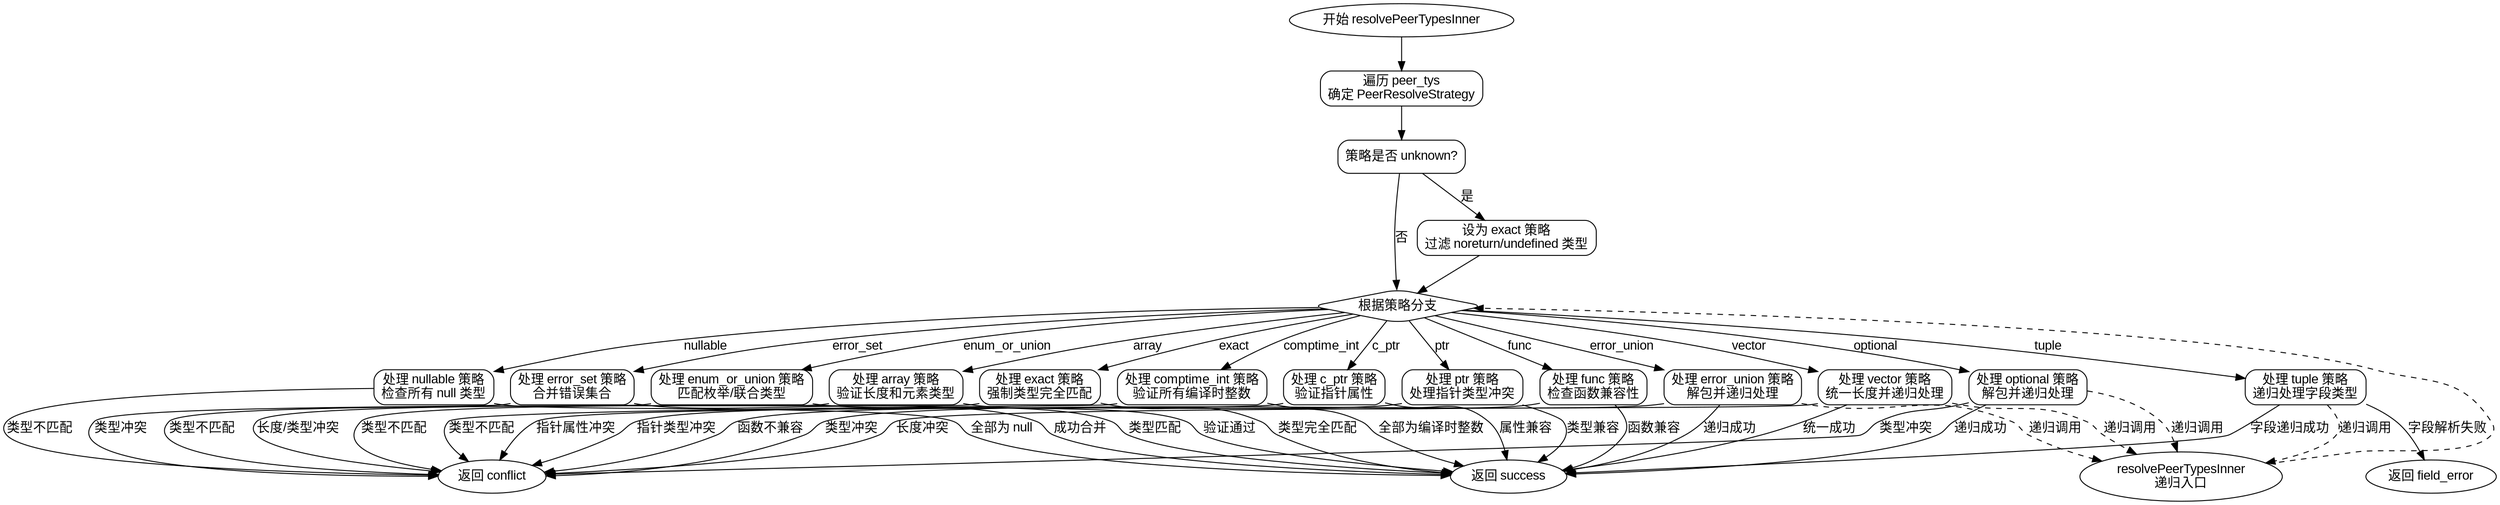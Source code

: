 
digraph resolvePeerTypesInner {
    graph [fontname="Arial", rankdir=TB];
    node [fontname="Arial", shape=box, style=rounded];
    edge [fontname="Arial"];

    start [label="开始 resolvePeerTypesInner", shape=ellipse];
    determine_strategy [label="遍历 peer_tys\n确定 PeerResolveStrategy"];
    check_unknown [label="策略是否 unknown?"];
    handle_unknown [label="设为 exact 策略\n过滤 noreturn/undefined 类型"];
    strategy_switch [label="根据策略分支", shape=diamond];

    error_set [label="处理 error_set 策略\n合并错误集合"];
    error_union [label="处理 error_union 策略\n解包并递归处理"];
    nullable [label="处理 nullable 策略\n检查所有 null 类型"];
    optional [label="处理 optional 策略\n解包并递归处理"];
    array [label="处理 array 策略\n验证长度和元素类型"];
    vector [label="处理 vector 策略\n统一长度并递归处理"];
    c_ptr [label="处理 c_ptr 策略\n验证指针属性"];
    ptr [label="处理 ptr 策略\n处理指针类型冲突"];
    func [label="处理 func 策略\n检查函数兼容性"];
    enum_or_union [label="处理 enum_or_union 策略\n匹配枚举/联合类型"];
    comptime_int [label="处理 comptime_int 策略\n验证所有编译时整数"];
    tuple [label="处理 tuple 策略\n递归处理字段类型"];
    exact [label="处理 exact 策略\n强制类型完全匹配"];

    return_success [label="返回 success", shape=ellipse];
    return_conflict [label="返回 conflict", shape=ellipse];
    return_field_error [label="返回 field_error", shape=ellipse];

    start -> determine_strategy;
    determine_strategy -> check_unknown;
    check_unknown -> handle_unknown [label="是"];
    check_unknown -> strategy_switch [label="否"];
    handle_unknown -> strategy_switch;

    strategy_switch -> error_set [label="error_set"];
    strategy_switch -> error_union [label="error_union"];
    strategy_switch -> nullable [label="nullable"];
    strategy_switch -> optional [label="optional"];
    strategy_switch -> array [label="array"];
    strategy_switch -> vector [label="vector"];
    strategy_switch -> c_ptr [label="c_ptr"];
    strategy_switch -> ptr [label="ptr"];
    strategy_switch -> func [label="func"];
    strategy_switch -> enum_or_union [label="enum_or_union"];
    strategy_switch -> comptime_int [label="comptime_int"];
    strategy_switch -> tuple [label="tuple"];
    strategy_switch -> exact [label="exact"];

    error_set -> return_success [label="成功合并"];
    error_set -> return_conflict [label="类型冲突"];
    error_union -> return_success [label="递归成功"];
    error_union -> return_conflict [label="类型冲突"];
    nullable -> return_success [label="全部为 null"];
    nullable -> return_conflict [label="类型不匹配"];
    optional -> return_success [label="递归成功"];
    optional -> return_conflict [label="类型冲突"];
    array -> return_success [label="验证通过"];
    array -> return_conflict [label="长度/类型冲突"];
    vector -> return_success [label="统一成功"];
    vector -> return_conflict [label="长度冲突"];
    c_ptr -> return_success [label="属性兼容"];
    c_ptr -> return_conflict [label="指针属性冲突"];
    ptr -> return_success [label="类型兼容"];
    ptr -> return_conflict [label="指针类型冲突"];
    func -> return_success [label="函数兼容"];
    func -> return_conflict [label="函数不兼容"];
    enum_or_union -> return_success [label="类型匹配"];
    enum_or_union -> return_conflict [label="类型不匹配"];
    comptime_int -> return_success [label="全部为编译时整数"];
    comptime_int -> return_conflict [label="类型不匹配"];
    tuple -> return_success [label="字段递归成功"];
    tuple -> return_field_error [label="字段解析失败"];
    exact -> return_success [label="类型完全匹配"];
    exact -> return_conflict [label="类型不匹配"];

    // 递归调用表示
    error_union -> resolve_recursive [label="递归调用", style=dashed];
    optional -> resolve_recursive [label="递归调用", style=dashed];
    vector -> resolve_recursive [label="递归调用", style=dashed];
    tuple -> resolve_recursive [label="递归调用", style=dashed];
    resolve_recursive [label="resolvePeerTypesInner\n递归入口", shape=ellipse];
    resolve_recursive -> strategy_switch [style=dashed];
}
